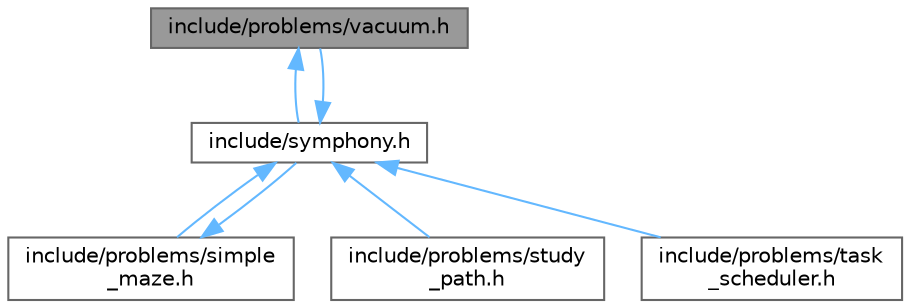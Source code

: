 digraph "include/problems/vacuum.h"
{
 // INTERACTIVE_SVG=YES
 // LATEX_PDF_SIZE
  bgcolor="transparent";
  edge [fontname=Helvetica,fontsize=10,labelfontname=Helvetica,labelfontsize=10];
  node [fontname=Helvetica,fontsize=10,shape=box,height=0.2,width=0.4];
  Node1 [id="Node000001",label="include/problems/vacuum.h",height=0.2,width=0.4,color="gray40", fillcolor="grey60", style="filled", fontcolor="black",tooltip=" "];
  Node1 -> Node2 [id="edge1_Node000001_Node000002",dir="back",color="steelblue1",style="solid",tooltip=" "];
  Node2 [id="Node000002",label="include/symphony.h",height=0.2,width=0.4,color="grey40", fillcolor="white", style="filled",URL="$symphony_8h.html",tooltip=" "];
  Node2 -> Node3 [id="edge2_Node000002_Node000003",dir="back",color="steelblue1",style="solid",tooltip=" "];
  Node3 [id="Node000003",label="include/problems/simple\l_maze.h",height=0.2,width=0.4,color="grey40", fillcolor="white", style="filled",URL="$simple__maze_8h.html",tooltip=" "];
  Node3 -> Node2 [id="edge3_Node000003_Node000002",dir="back",color="steelblue1",style="solid",tooltip=" "];
  Node2 -> Node4 [id="edge4_Node000002_Node000004",dir="back",color="steelblue1",style="solid",tooltip=" "];
  Node4 [id="Node000004",label="include/problems/study\l_path.h",height=0.2,width=0.4,color="grey40", fillcolor="white", style="filled",URL="$study__path_8h.html",tooltip=" "];
  Node2 -> Node5 [id="edge5_Node000002_Node000005",dir="back",color="steelblue1",style="solid",tooltip=" "];
  Node5 [id="Node000005",label="include/problems/task\l_scheduler.h",height=0.2,width=0.4,color="grey40", fillcolor="white", style="filled",URL="$task__scheduler_8h.html",tooltip=" "];
  Node2 -> Node1 [id="edge6_Node000002_Node000001",dir="back",color="steelblue1",style="solid",tooltip=" "];
}
